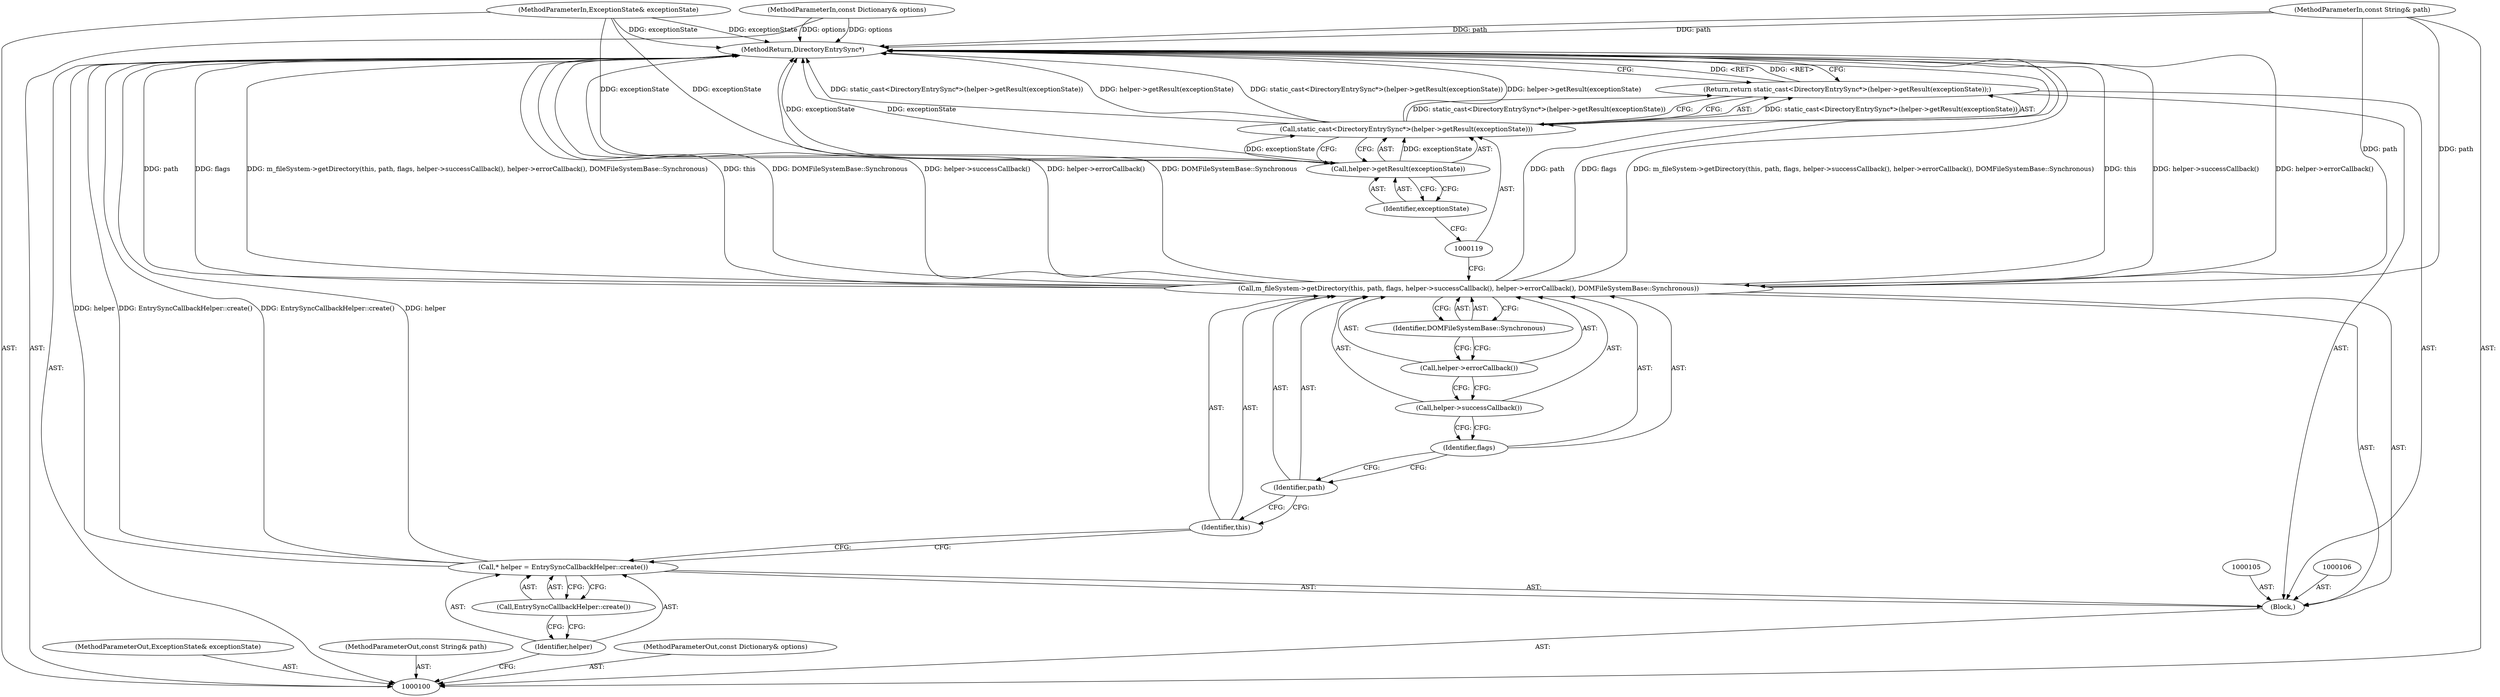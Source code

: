 digraph "0_Chrome_02c8303512ebed345011f7b545e2f418799be2f0_4" {
"1000122" [label="(MethodReturn,DirectoryEntrySync*)"];
"1000103" [label="(MethodParameterIn,ExceptionState& exceptionState)"];
"1000166" [label="(MethodParameterOut,ExceptionState& exceptionState)"];
"1000101" [label="(MethodParameterIn,const String& path)"];
"1000164" [label="(MethodParameterOut,const String& path)"];
"1000102" [label="(MethodParameterIn,const Dictionary& options)"];
"1000165" [label="(MethodParameterOut,const Dictionary& options)"];
"1000104" [label="(Block,)"];
"1000107" [label="(Call,* helper = EntrySyncCallbackHelper::create())"];
"1000108" [label="(Identifier,helper)"];
"1000109" [label="(Call,EntrySyncCallbackHelper::create())"];
"1000116" [label="(Identifier,DOMFileSystemBase::Synchronous)"];
"1000111" [label="(Identifier,this)"];
"1000112" [label="(Identifier,path)"];
"1000113" [label="(Identifier,flags)"];
"1000110" [label="(Call,m_fileSystem->getDirectory(this, path, flags, helper->successCallback(), helper->errorCallback(), DOMFileSystemBase::Synchronous))"];
"1000114" [label="(Call,helper->successCallback())"];
"1000115" [label="(Call,helper->errorCallback())"];
"1000118" [label="(Call,static_cast<DirectoryEntrySync*>(helper->getResult(exceptionState)))"];
"1000120" [label="(Call,helper->getResult(exceptionState))"];
"1000117" [label="(Return,return static_cast<DirectoryEntrySync*>(helper->getResult(exceptionState));)"];
"1000121" [label="(Identifier,exceptionState)"];
"1000122" -> "1000100"  [label="AST: "];
"1000122" -> "1000117"  [label="CFG: "];
"1000107" -> "1000122"  [label="DDG: helper"];
"1000107" -> "1000122"  [label="DDG: EntrySyncCallbackHelper::create()"];
"1000110" -> "1000122"  [label="DDG: helper->successCallback()"];
"1000110" -> "1000122"  [label="DDG: helper->errorCallback()"];
"1000110" -> "1000122"  [label="DDG: path"];
"1000110" -> "1000122"  [label="DDG: flags"];
"1000110" -> "1000122"  [label="DDG: m_fileSystem->getDirectory(this, path, flags, helper->successCallback(), helper->errorCallback(), DOMFileSystemBase::Synchronous)"];
"1000110" -> "1000122"  [label="DDG: this"];
"1000110" -> "1000122"  [label="DDG: DOMFileSystemBase::Synchronous"];
"1000103" -> "1000122"  [label="DDG: exceptionState"];
"1000118" -> "1000122"  [label="DDG: static_cast<DirectoryEntrySync*>(helper->getResult(exceptionState))"];
"1000118" -> "1000122"  [label="DDG: helper->getResult(exceptionState)"];
"1000120" -> "1000122"  [label="DDG: exceptionState"];
"1000102" -> "1000122"  [label="DDG: options"];
"1000101" -> "1000122"  [label="DDG: path"];
"1000117" -> "1000122"  [label="DDG: <RET>"];
"1000103" -> "1000100"  [label="AST: "];
"1000103" -> "1000122"  [label="DDG: exceptionState"];
"1000103" -> "1000120"  [label="DDG: exceptionState"];
"1000166" -> "1000100"  [label="AST: "];
"1000101" -> "1000100"  [label="AST: "];
"1000101" -> "1000122"  [label="DDG: path"];
"1000101" -> "1000110"  [label="DDG: path"];
"1000164" -> "1000100"  [label="AST: "];
"1000102" -> "1000100"  [label="AST: "];
"1000102" -> "1000122"  [label="DDG: options"];
"1000165" -> "1000100"  [label="AST: "];
"1000104" -> "1000100"  [label="AST: "];
"1000105" -> "1000104"  [label="AST: "];
"1000106" -> "1000104"  [label="AST: "];
"1000107" -> "1000104"  [label="AST: "];
"1000110" -> "1000104"  [label="AST: "];
"1000117" -> "1000104"  [label="AST: "];
"1000107" -> "1000104"  [label="AST: "];
"1000107" -> "1000109"  [label="CFG: "];
"1000108" -> "1000107"  [label="AST: "];
"1000109" -> "1000107"  [label="AST: "];
"1000111" -> "1000107"  [label="CFG: "];
"1000107" -> "1000122"  [label="DDG: helper"];
"1000107" -> "1000122"  [label="DDG: EntrySyncCallbackHelper::create()"];
"1000108" -> "1000107"  [label="AST: "];
"1000108" -> "1000100"  [label="CFG: "];
"1000109" -> "1000108"  [label="CFG: "];
"1000109" -> "1000107"  [label="AST: "];
"1000109" -> "1000108"  [label="CFG: "];
"1000107" -> "1000109"  [label="CFG: "];
"1000116" -> "1000110"  [label="AST: "];
"1000116" -> "1000115"  [label="CFG: "];
"1000110" -> "1000116"  [label="CFG: "];
"1000111" -> "1000110"  [label="AST: "];
"1000111" -> "1000107"  [label="CFG: "];
"1000112" -> "1000111"  [label="CFG: "];
"1000112" -> "1000110"  [label="AST: "];
"1000112" -> "1000111"  [label="CFG: "];
"1000113" -> "1000112"  [label="CFG: "];
"1000113" -> "1000110"  [label="AST: "];
"1000113" -> "1000112"  [label="CFG: "];
"1000114" -> "1000113"  [label="CFG: "];
"1000110" -> "1000104"  [label="AST: "];
"1000110" -> "1000116"  [label="CFG: "];
"1000111" -> "1000110"  [label="AST: "];
"1000112" -> "1000110"  [label="AST: "];
"1000113" -> "1000110"  [label="AST: "];
"1000114" -> "1000110"  [label="AST: "];
"1000115" -> "1000110"  [label="AST: "];
"1000116" -> "1000110"  [label="AST: "];
"1000119" -> "1000110"  [label="CFG: "];
"1000110" -> "1000122"  [label="DDG: helper->successCallback()"];
"1000110" -> "1000122"  [label="DDG: helper->errorCallback()"];
"1000110" -> "1000122"  [label="DDG: path"];
"1000110" -> "1000122"  [label="DDG: flags"];
"1000110" -> "1000122"  [label="DDG: m_fileSystem->getDirectory(this, path, flags, helper->successCallback(), helper->errorCallback(), DOMFileSystemBase::Synchronous)"];
"1000110" -> "1000122"  [label="DDG: this"];
"1000110" -> "1000122"  [label="DDG: DOMFileSystemBase::Synchronous"];
"1000101" -> "1000110"  [label="DDG: path"];
"1000114" -> "1000110"  [label="AST: "];
"1000114" -> "1000113"  [label="CFG: "];
"1000115" -> "1000114"  [label="CFG: "];
"1000115" -> "1000110"  [label="AST: "];
"1000115" -> "1000114"  [label="CFG: "];
"1000116" -> "1000115"  [label="CFG: "];
"1000118" -> "1000117"  [label="AST: "];
"1000118" -> "1000120"  [label="CFG: "];
"1000119" -> "1000118"  [label="AST: "];
"1000120" -> "1000118"  [label="AST: "];
"1000117" -> "1000118"  [label="CFG: "];
"1000118" -> "1000122"  [label="DDG: static_cast<DirectoryEntrySync*>(helper->getResult(exceptionState))"];
"1000118" -> "1000122"  [label="DDG: helper->getResult(exceptionState)"];
"1000118" -> "1000117"  [label="DDG: static_cast<DirectoryEntrySync*>(helper->getResult(exceptionState))"];
"1000120" -> "1000118"  [label="DDG: exceptionState"];
"1000120" -> "1000118"  [label="AST: "];
"1000120" -> "1000121"  [label="CFG: "];
"1000121" -> "1000120"  [label="AST: "];
"1000118" -> "1000120"  [label="CFG: "];
"1000120" -> "1000122"  [label="DDG: exceptionState"];
"1000120" -> "1000118"  [label="DDG: exceptionState"];
"1000103" -> "1000120"  [label="DDG: exceptionState"];
"1000117" -> "1000104"  [label="AST: "];
"1000117" -> "1000118"  [label="CFG: "];
"1000118" -> "1000117"  [label="AST: "];
"1000122" -> "1000117"  [label="CFG: "];
"1000117" -> "1000122"  [label="DDG: <RET>"];
"1000118" -> "1000117"  [label="DDG: static_cast<DirectoryEntrySync*>(helper->getResult(exceptionState))"];
"1000121" -> "1000120"  [label="AST: "];
"1000121" -> "1000119"  [label="CFG: "];
"1000120" -> "1000121"  [label="CFG: "];
}

